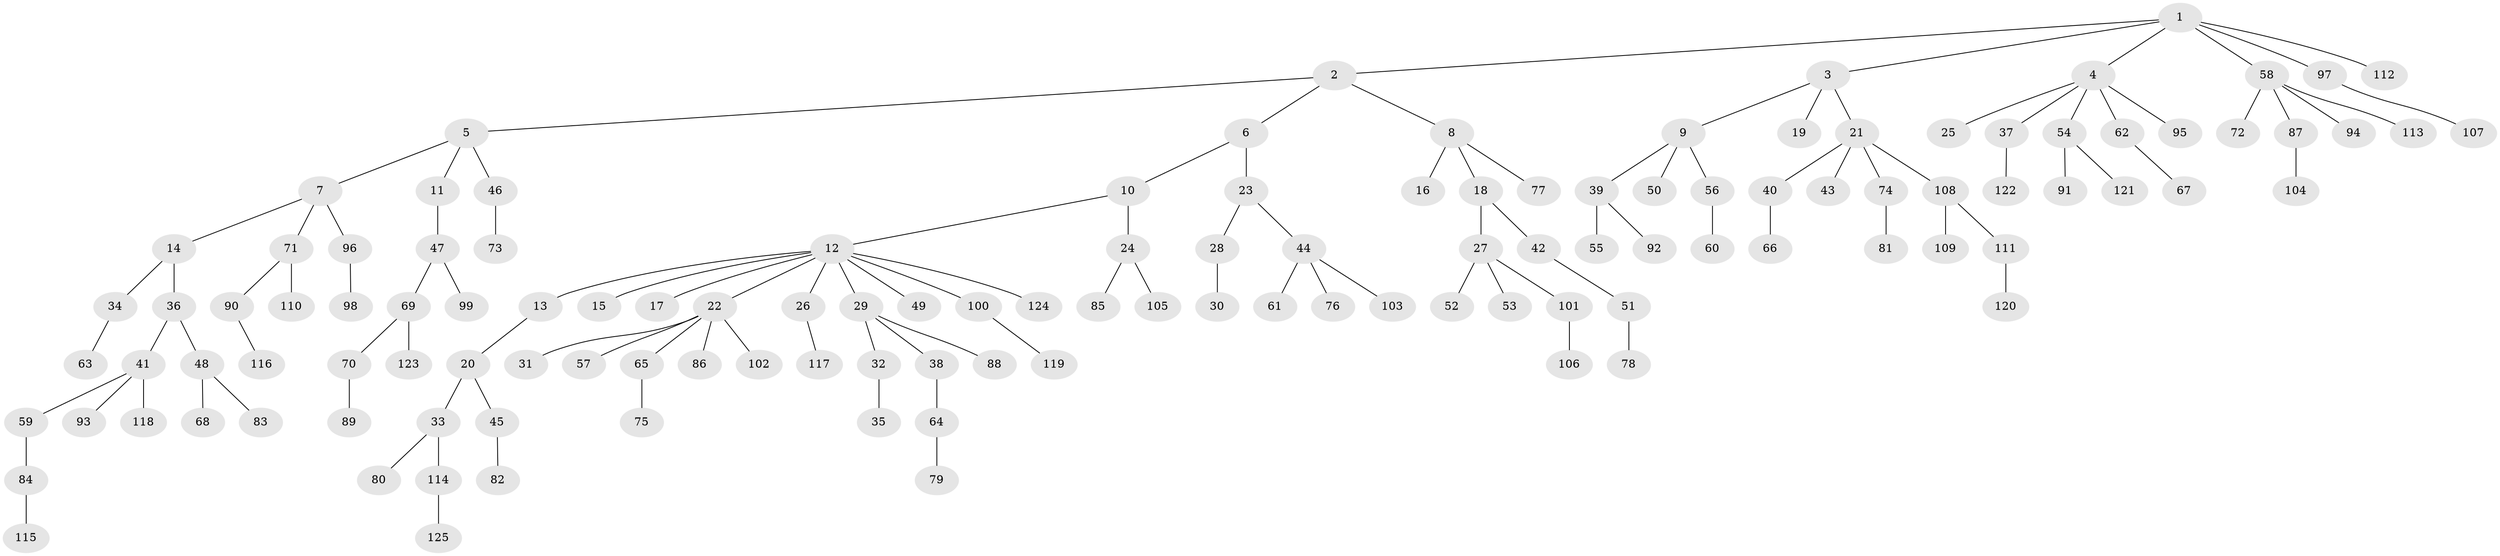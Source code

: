 // Generated by graph-tools (version 1.1) at 2025/52/03/09/25 04:52:53]
// undirected, 125 vertices, 124 edges
graph export_dot {
graph [start="1"]
  node [color=gray90,style=filled];
  1;
  2;
  3;
  4;
  5;
  6;
  7;
  8;
  9;
  10;
  11;
  12;
  13;
  14;
  15;
  16;
  17;
  18;
  19;
  20;
  21;
  22;
  23;
  24;
  25;
  26;
  27;
  28;
  29;
  30;
  31;
  32;
  33;
  34;
  35;
  36;
  37;
  38;
  39;
  40;
  41;
  42;
  43;
  44;
  45;
  46;
  47;
  48;
  49;
  50;
  51;
  52;
  53;
  54;
  55;
  56;
  57;
  58;
  59;
  60;
  61;
  62;
  63;
  64;
  65;
  66;
  67;
  68;
  69;
  70;
  71;
  72;
  73;
  74;
  75;
  76;
  77;
  78;
  79;
  80;
  81;
  82;
  83;
  84;
  85;
  86;
  87;
  88;
  89;
  90;
  91;
  92;
  93;
  94;
  95;
  96;
  97;
  98;
  99;
  100;
  101;
  102;
  103;
  104;
  105;
  106;
  107;
  108;
  109;
  110;
  111;
  112;
  113;
  114;
  115;
  116;
  117;
  118;
  119;
  120;
  121;
  122;
  123;
  124;
  125;
  1 -- 2;
  1 -- 3;
  1 -- 4;
  1 -- 58;
  1 -- 97;
  1 -- 112;
  2 -- 5;
  2 -- 6;
  2 -- 8;
  3 -- 9;
  3 -- 19;
  3 -- 21;
  4 -- 25;
  4 -- 37;
  4 -- 54;
  4 -- 62;
  4 -- 95;
  5 -- 7;
  5 -- 11;
  5 -- 46;
  6 -- 10;
  6 -- 23;
  7 -- 14;
  7 -- 71;
  7 -- 96;
  8 -- 16;
  8 -- 18;
  8 -- 77;
  9 -- 39;
  9 -- 50;
  9 -- 56;
  10 -- 12;
  10 -- 24;
  11 -- 47;
  12 -- 13;
  12 -- 15;
  12 -- 17;
  12 -- 22;
  12 -- 26;
  12 -- 29;
  12 -- 49;
  12 -- 100;
  12 -- 124;
  13 -- 20;
  14 -- 34;
  14 -- 36;
  18 -- 27;
  18 -- 42;
  20 -- 33;
  20 -- 45;
  21 -- 40;
  21 -- 43;
  21 -- 74;
  21 -- 108;
  22 -- 31;
  22 -- 57;
  22 -- 65;
  22 -- 86;
  22 -- 102;
  23 -- 28;
  23 -- 44;
  24 -- 85;
  24 -- 105;
  26 -- 117;
  27 -- 52;
  27 -- 53;
  27 -- 101;
  28 -- 30;
  29 -- 32;
  29 -- 38;
  29 -- 88;
  32 -- 35;
  33 -- 80;
  33 -- 114;
  34 -- 63;
  36 -- 41;
  36 -- 48;
  37 -- 122;
  38 -- 64;
  39 -- 55;
  39 -- 92;
  40 -- 66;
  41 -- 59;
  41 -- 93;
  41 -- 118;
  42 -- 51;
  44 -- 61;
  44 -- 76;
  44 -- 103;
  45 -- 82;
  46 -- 73;
  47 -- 69;
  47 -- 99;
  48 -- 68;
  48 -- 83;
  51 -- 78;
  54 -- 91;
  54 -- 121;
  56 -- 60;
  58 -- 72;
  58 -- 87;
  58 -- 94;
  58 -- 113;
  59 -- 84;
  62 -- 67;
  64 -- 79;
  65 -- 75;
  69 -- 70;
  69 -- 123;
  70 -- 89;
  71 -- 90;
  71 -- 110;
  74 -- 81;
  84 -- 115;
  87 -- 104;
  90 -- 116;
  96 -- 98;
  97 -- 107;
  100 -- 119;
  101 -- 106;
  108 -- 109;
  108 -- 111;
  111 -- 120;
  114 -- 125;
}
